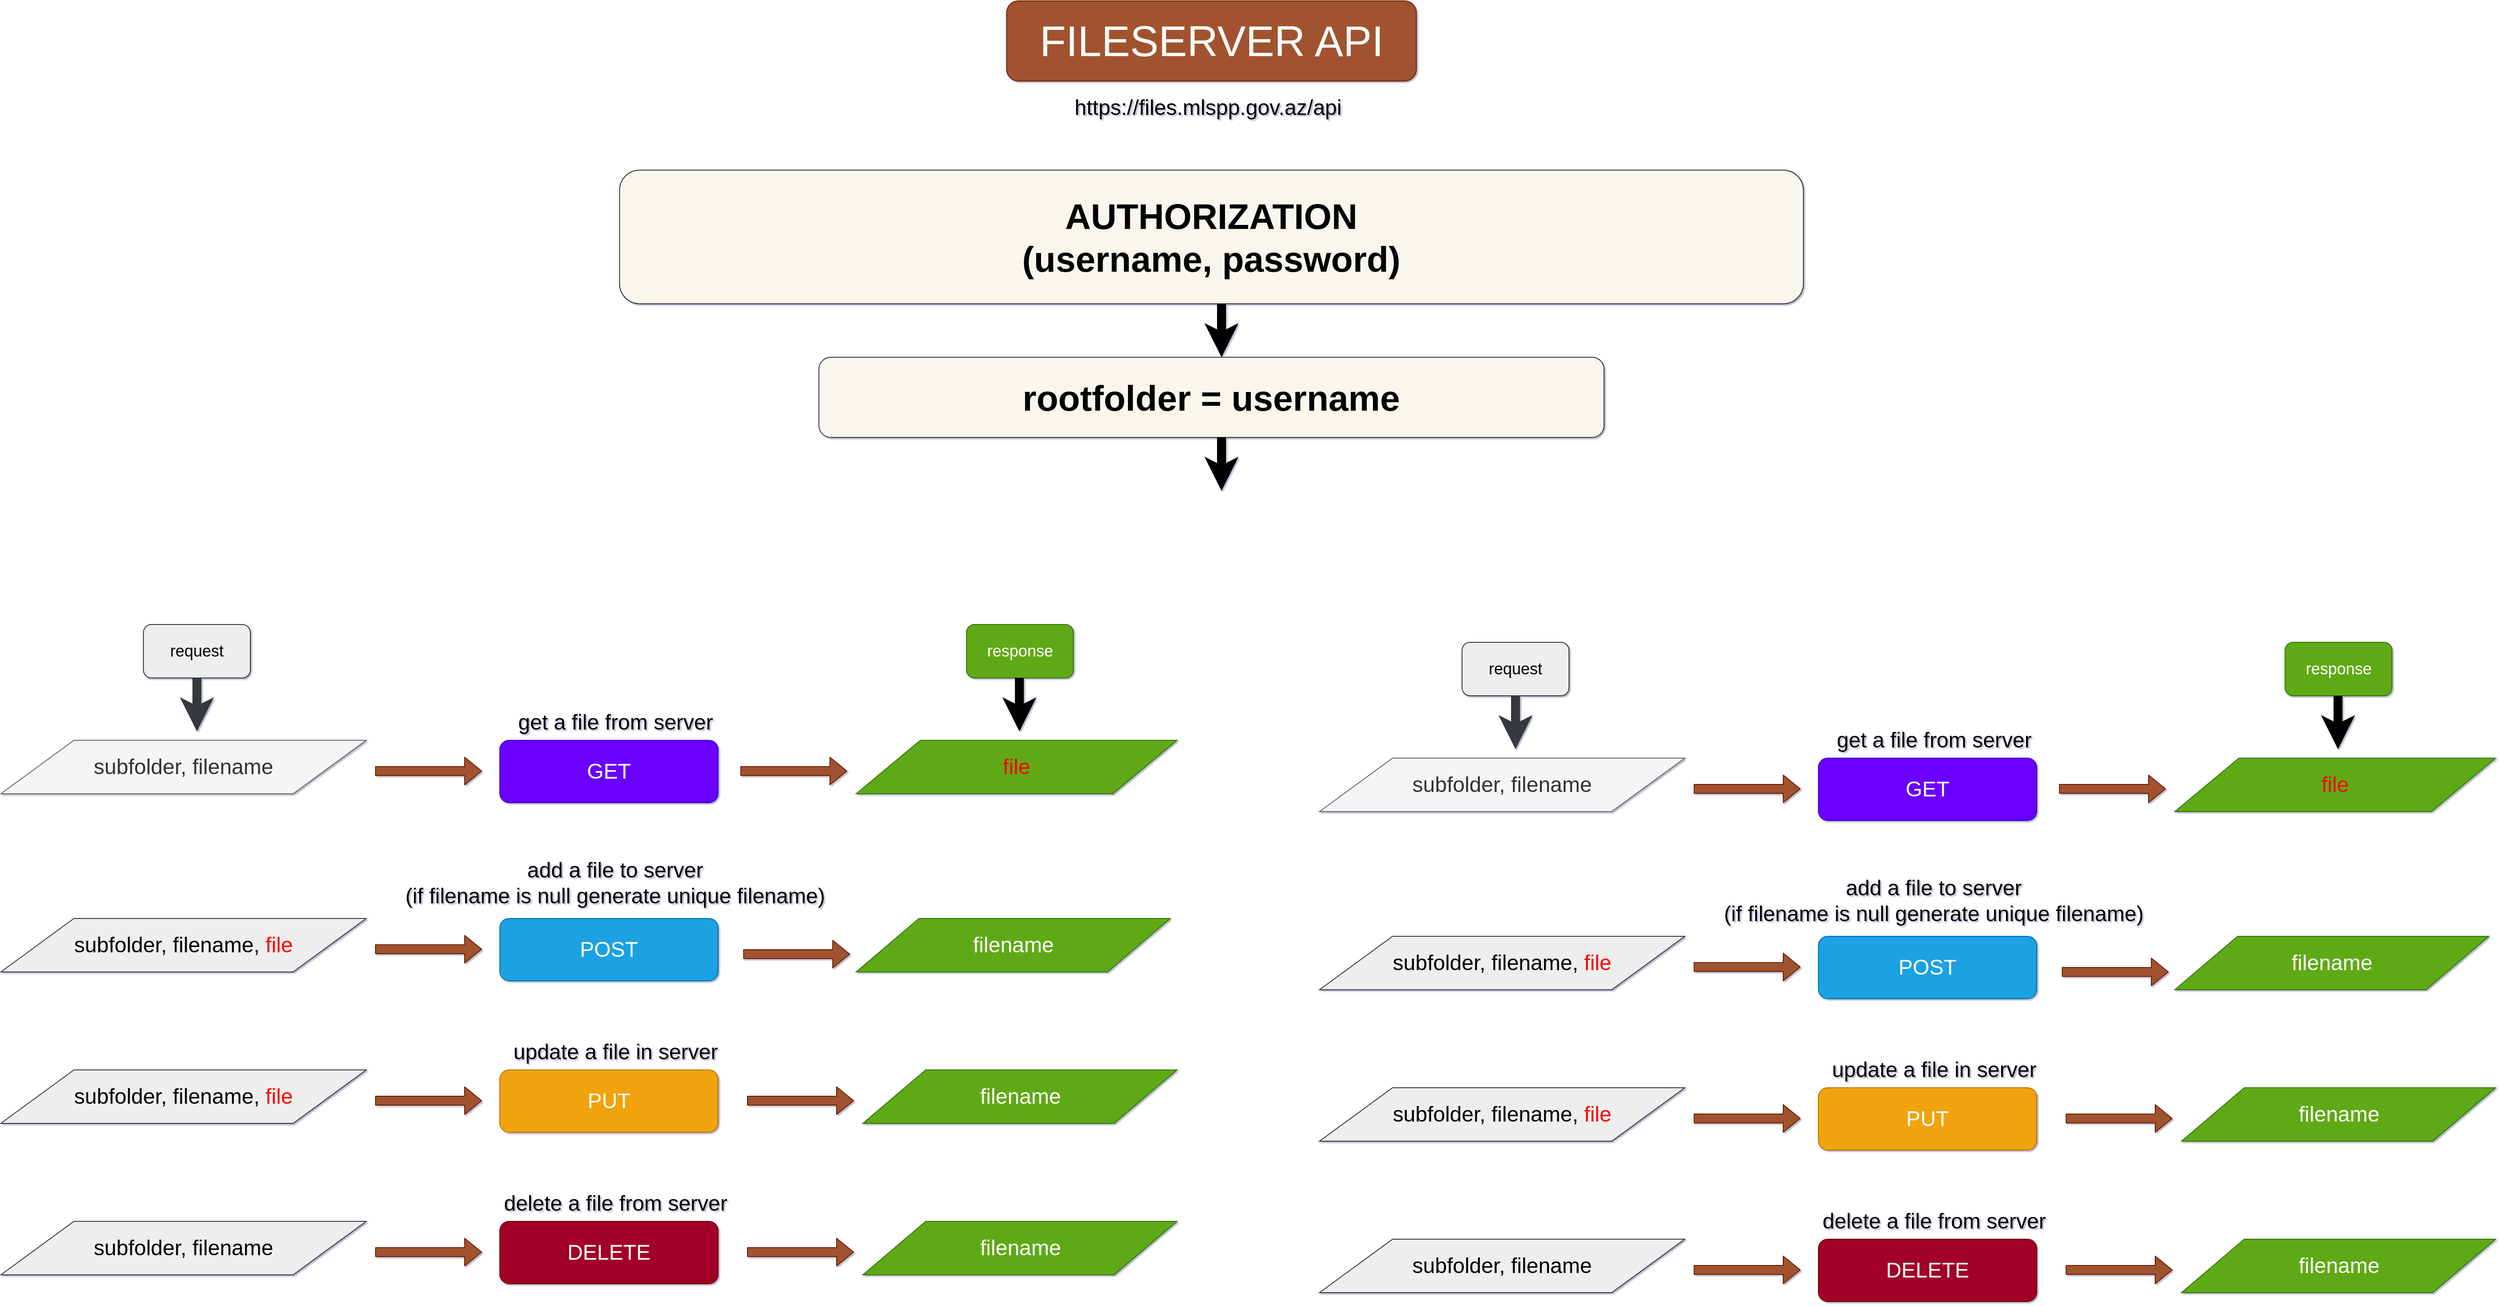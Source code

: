 <mxfile version="13.4.9" type="github">
  <diagram id="ee5q7pHl0pdBWp1s6GED" name="Page-1">
    <mxGraphModel dx="4637" dy="1877" grid="1" gridSize="10" guides="1" tooltips="1" connect="1" arrows="1" fold="1" page="0" pageScale="1" pageWidth="850" pageHeight="1100" background="none" math="0" shadow="1">
      <root>
        <mxCell id="0" />
        <mxCell id="1" parent="0" />
        <mxCell id="J2sVRKakkmMQEyNmL68_-4" value="&lt;font style=&quot;font-size: 24px&quot;&gt;GET&lt;/font&gt;" style="rounded=1;whiteSpace=wrap;html=1;fillColor=#6a00ff;strokeColor=#3700CC;fontColor=#FFFFFF;" parent="1" vertex="1">
          <mxGeometry x="-380" y="830" width="245" height="70" as="geometry" />
        </mxCell>
        <mxCell id="J2sVRKakkmMQEyNmL68_-9" value="https://files.mlspp.gov.az/api" style="text;html=1;strokeColor=none;fillColor=none;align=center;verticalAlign=middle;whiteSpace=wrap;rounded=0;fontSize=24;" parent="1" vertex="1">
          <mxGeometry x="350" y="110" width="130" height="20" as="geometry" />
        </mxCell>
        <mxCell id="J2sVRKakkmMQEyNmL68_-12" value="&lt;font style=&quot;font-size: 24px&quot;&gt;POST&lt;/font&gt;" style="rounded=1;whiteSpace=wrap;html=1;fillColor=#1ba1e2;strokeColor=#006EAF;fontColor=#ffffff;" parent="1" vertex="1">
          <mxGeometry x="-380" y="1030" width="245" height="70" as="geometry" />
        </mxCell>
        <mxCell id="J2sVRKakkmMQEyNmL68_-13" value="&lt;font style=&quot;font-size: 24px&quot;&gt;PUT&lt;/font&gt;" style="rounded=1;whiteSpace=wrap;html=1;fillColor=#f0a30a;strokeColor=#BD7000;fontColor=#ffffff;" parent="1" vertex="1">
          <mxGeometry x="-380" y="1200" width="245" height="70" as="geometry" />
        </mxCell>
        <mxCell id="J2sVRKakkmMQEyNmL68_-14" value="&lt;font style=&quot;font-size: 24px&quot;&gt;DELETE&lt;/font&gt;" style="rounded=1;whiteSpace=wrap;html=1;fillColor=#a20025;strokeColor=#6F0000;fontColor=#ffffff;" parent="1" vertex="1">
          <mxGeometry x="-380" y="1370" width="245" height="70" as="geometry" />
        </mxCell>
        <mxCell id="J2sVRKakkmMQEyNmL68_-18" value="subfolder, filename" style="shape=parallelogram;perimeter=parallelogramPerimeter;whiteSpace=wrap;html=1;fontSize=24;fillColor=#f5f5f5;strokeColor=#666666;fontColor=#333333;" parent="1" vertex="1">
          <mxGeometry x="-940" y="830" width="410" height="60" as="geometry" />
        </mxCell>
        <mxCell id="J2sVRKakkmMQEyNmL68_-19" value="&lt;font color=&quot;#ff0000&quot;&gt;file&lt;/font&gt;" style="shape=parallelogram;perimeter=parallelogramPerimeter;whiteSpace=wrap;html=1;fillColor=#60a917;fontSize=24;strokeColor=#2D7600;fontColor=#ffffff;" parent="1" vertex="1">
          <mxGeometry x="20" y="830" width="360" height="60" as="geometry" />
        </mxCell>
        <mxCell id="J2sVRKakkmMQEyNmL68_-20" value="" style="shape=flexArrow;endArrow=classic;html=1;fontSize=24;fillColor=#a0522d;strokeColor=#6D1F00;" parent="1" edge="1">
          <mxGeometry width="50" height="50" relative="1" as="geometry">
            <mxPoint x="-110" y="864.5" as="sourcePoint" />
            <mxPoint x="10" y="864.5" as="targetPoint" />
          </mxGeometry>
        </mxCell>
        <mxCell id="J2sVRKakkmMQEyNmL68_-21" value="" style="shape=flexArrow;endArrow=classic;html=1;fontSize=24;fillColor=#a0522d;strokeColor=#6D1F00;" parent="1" edge="1">
          <mxGeometry width="50" height="50" relative="1" as="geometry">
            <mxPoint x="-520" y="864.5" as="sourcePoint" />
            <mxPoint x="-400" y="864.5" as="targetPoint" />
          </mxGeometry>
        </mxCell>
        <mxCell id="J2sVRKakkmMQEyNmL68_-23" value="FILESERVER API" style="rounded=1;whiteSpace=wrap;html=1;fillColor=#a0522d;fontSize=48;strokeColor=#6D1F00;fontColor=#ffffff;" parent="1" vertex="1">
          <mxGeometry x="188.76" width="460" height="90" as="geometry" />
        </mxCell>
        <mxCell id="J2sVRKakkmMQEyNmL68_-24" value="subfolder, filename, &lt;font color=&quot;#ff0000&quot;&gt;file&lt;/font&gt;" style="shape=parallelogram;perimeter=parallelogramPerimeter;whiteSpace=wrap;html=1;fontSize=24;fillColor=#eeeeee;strokeColor=#36393d;" parent="1" vertex="1">
          <mxGeometry x="-940" y="1030" width="410" height="60" as="geometry" />
        </mxCell>
        <mxCell id="J2sVRKakkmMQEyNmL68_-25" value="" style="shape=flexArrow;endArrow=classic;html=1;fontSize=24;fillColor=#a0522d;strokeColor=#6D1F00;" parent="1" edge="1">
          <mxGeometry width="50" height="50" relative="1" as="geometry">
            <mxPoint x="-520" y="1064.5" as="sourcePoint" />
            <mxPoint x="-400" y="1064.5" as="targetPoint" />
          </mxGeometry>
        </mxCell>
        <mxCell id="J2sVRKakkmMQEyNmL68_-28" value="subfolder, filename, &lt;font color=&quot;#ff0000&quot;&gt;file&lt;/font&gt;" style="shape=parallelogram;perimeter=parallelogramPerimeter;whiteSpace=wrap;html=1;fontSize=24;fillColor=#eeeeee;strokeColor=#36393d;" parent="1" vertex="1">
          <mxGeometry x="-940" y="1200" width="410" height="60" as="geometry" />
        </mxCell>
        <mxCell id="J2sVRKakkmMQEyNmL68_-29" value="" style="shape=flexArrow;endArrow=classic;html=1;fontSize=24;fillColor=#a0522d;strokeColor=#6D1F00;" parent="1" edge="1">
          <mxGeometry width="50" height="50" relative="1" as="geometry">
            <mxPoint x="-520" y="1234.5" as="sourcePoint" />
            <mxPoint x="-400" y="1234.5" as="targetPoint" />
          </mxGeometry>
        </mxCell>
        <mxCell id="J2sVRKakkmMQEyNmL68_-30" value="filename" style="shape=parallelogram;perimeter=parallelogramPerimeter;whiteSpace=wrap;html=1;fillColor=#60a917;fontSize=24;strokeColor=#2D7600;fontColor=#ffffff;" parent="1" vertex="1">
          <mxGeometry x="27.5" y="1200" width="352.5" height="60" as="geometry" />
        </mxCell>
        <mxCell id="J2sVRKakkmMQEyNmL68_-31" value="" style="shape=flexArrow;endArrow=classic;html=1;fontSize=24;fillColor=#a0522d;strokeColor=#6D1F00;" parent="1" edge="1">
          <mxGeometry width="50" height="50" relative="1" as="geometry">
            <mxPoint x="-102.5" y="1234.5" as="sourcePoint" />
            <mxPoint x="17.5" y="1234.5" as="targetPoint" />
          </mxGeometry>
        </mxCell>
        <mxCell id="J2sVRKakkmMQEyNmL68_-32" value="subfolder, filename" style="shape=parallelogram;perimeter=parallelogramPerimeter;whiteSpace=wrap;html=1;fontSize=24;fillColor=#eeeeee;strokeColor=#36393d;" parent="1" vertex="1">
          <mxGeometry x="-940" y="1370" width="410" height="60" as="geometry" />
        </mxCell>
        <mxCell id="J2sVRKakkmMQEyNmL68_-33" value="" style="shape=flexArrow;endArrow=classic;html=1;fontSize=24;fillColor=#a0522d;strokeColor=#6D1F00;" parent="1" edge="1">
          <mxGeometry width="50" height="50" relative="1" as="geometry">
            <mxPoint x="-520" y="1404.5" as="sourcePoint" />
            <mxPoint x="-400" y="1404.5" as="targetPoint" />
          </mxGeometry>
        </mxCell>
        <mxCell id="J2sVRKakkmMQEyNmL68_-36" value="filename" style="shape=parallelogram;perimeter=parallelogramPerimeter;whiteSpace=wrap;html=1;fillColor=#60a917;fontSize=24;strokeColor=#2D7600;fontColor=#ffffff;" parent="1" vertex="1">
          <mxGeometry x="27.5" y="1370" width="352.5" height="60" as="geometry" />
        </mxCell>
        <mxCell id="J2sVRKakkmMQEyNmL68_-37" value="" style="shape=flexArrow;endArrow=classic;html=1;fontSize=24;fillColor=#a0522d;strokeColor=#6D1F00;" parent="1" edge="1">
          <mxGeometry width="50" height="50" relative="1" as="geometry">
            <mxPoint x="-102.5" y="1404.5" as="sourcePoint" />
            <mxPoint x="17.5" y="1404.5" as="targetPoint" />
          </mxGeometry>
        </mxCell>
        <mxCell id="J2sVRKakkmMQEyNmL68_-38" value="get a file from server" style="text;html=1;strokeColor=none;fillColor=none;align=center;verticalAlign=middle;whiteSpace=wrap;rounded=0;fontSize=24;" parent="1" vertex="1">
          <mxGeometry x="-390" y="800" width="280" height="20" as="geometry" />
        </mxCell>
        <mxCell id="J2sVRKakkmMQEyNmL68_-41" value="add a file to server&lt;br&gt;(if filename is null generate unique filename)" style="text;html=1;strokeColor=none;fillColor=none;align=center;verticalAlign=middle;whiteSpace=wrap;rounded=0;fontSize=24;" parent="1" vertex="1">
          <mxGeometry x="-491.56" y="980" width="483.12" height="20" as="geometry" />
        </mxCell>
        <mxCell id="J2sVRKakkmMQEyNmL68_-42" value="update a file in server" style="text;html=1;strokeColor=none;fillColor=none;align=center;verticalAlign=middle;whiteSpace=wrap;rounded=0;fontSize=24;" parent="1" vertex="1">
          <mxGeometry x="-390" y="1170" width="280" height="20" as="geometry" />
        </mxCell>
        <mxCell id="J2sVRKakkmMQEyNmL68_-44" value="delete a file from server" style="text;html=1;strokeColor=none;fillColor=none;align=center;verticalAlign=middle;whiteSpace=wrap;rounded=0;fontSize=24;" parent="1" vertex="1">
          <mxGeometry x="-390" y="1340" width="280" height="20" as="geometry" />
        </mxCell>
        <mxCell id="J2sVRKakkmMQEyNmL68_-46" value="filename" style="shape=parallelogram;perimeter=parallelogramPerimeter;whiteSpace=wrap;html=1;fillColor=#60a917;fontSize=24;strokeColor=#2D7600;fontColor=#ffffff;" parent="1" vertex="1">
          <mxGeometry x="20" y="1030" width="352.5" height="60" as="geometry" />
        </mxCell>
        <mxCell id="J2sVRKakkmMQEyNmL68_-53" value="request" style="rounded=1;whiteSpace=wrap;html=1;fontSize=18;fillColor=#eeeeee;strokeColor=#36393d;" parent="1" vertex="1">
          <mxGeometry x="-780" y="700" width="120" height="60" as="geometry" />
        </mxCell>
        <mxCell id="J2sVRKakkmMQEyNmL68_-55" value="response" style="rounded=1;whiteSpace=wrap;html=1;fillColor=#60a917;fontSize=18;strokeColor=#2D7600;fontColor=#ffffff;" parent="1" vertex="1">
          <mxGeometry x="143.75" y="700" width="120" height="60" as="geometry" />
        </mxCell>
        <mxCell id="J2sVRKakkmMQEyNmL68_-58" value="" style="endArrow=classic;html=1;fontSize=18;exitX=0.5;exitY=1;exitDx=0;exitDy=0;strokeWidth=10;fillColor=#eeeeee;strokeColor=#36393d;" parent="1" source="J2sVRKakkmMQEyNmL68_-53" edge="1">
          <mxGeometry width="50" height="50" relative="1" as="geometry">
            <mxPoint x="-710" y="810" as="sourcePoint" />
            <mxPoint x="-720" y="820" as="targetPoint" />
          </mxGeometry>
        </mxCell>
        <mxCell id="J2sVRKakkmMQEyNmL68_-60" value="" style="endArrow=classic;html=1;fontSize=18;exitX=0.5;exitY=1;exitDx=0;exitDy=0;strokeWidth=10;" parent="1" edge="1">
          <mxGeometry width="50" height="50" relative="1" as="geometry">
            <mxPoint x="203.16" y="760" as="sourcePoint" />
            <mxPoint x="203.16" y="820" as="targetPoint" />
          </mxGeometry>
        </mxCell>
        <mxCell id="J2sVRKakkmMQEyNmL68_-62" value="AUTHORIZATION&lt;br&gt;(username, password)" style="rounded=1;whiteSpace=wrap;html=1;fontSize=40;fillColor=#f9f7ed;strokeColor=#36393d;fontStyle=1" parent="1" vertex="1">
          <mxGeometry x="-245.62" y="190" width="1328.75" height="150" as="geometry" />
        </mxCell>
        <mxCell id="J2sVRKakkmMQEyNmL68_-63" value="rootfolder = username" style="rounded=1;whiteSpace=wrap;html=1;fontSize=40;fillColor=#f9f7ed;strokeColor=#36393d;fontStyle=1" parent="1" vertex="1">
          <mxGeometry x="-21.88" y="400" width="881.26" height="90" as="geometry" />
        </mxCell>
        <mxCell id="J2sVRKakkmMQEyNmL68_-66" value="" style="endArrow=classic;html=1;fontSize=18;exitX=0.5;exitY=1;exitDx=0;exitDy=0;strokeWidth=10;" parent="1" edge="1">
          <mxGeometry width="50" height="50" relative="1" as="geometry">
            <mxPoint x="430.0" y="340" as="sourcePoint" />
            <mxPoint x="430.0" y="400" as="targetPoint" />
          </mxGeometry>
        </mxCell>
        <mxCell id="J2sVRKakkmMQEyNmL68_-67" value="" style="endArrow=classic;html=1;fontSize=18;exitX=0.5;exitY=1;exitDx=0;exitDy=0;strokeWidth=10;" parent="1" edge="1">
          <mxGeometry width="50" height="50" relative="1" as="geometry">
            <mxPoint x="430.0" y="490" as="sourcePoint" />
            <mxPoint x="430.0" y="550" as="targetPoint" />
          </mxGeometry>
        </mxCell>
        <mxCell id="J2sVRKakkmMQEyNmL68_-68" value="" style="shape=flexArrow;endArrow=classic;html=1;fontSize=24;fillColor=#a0522d;strokeColor=#6D1F00;" parent="1" edge="1">
          <mxGeometry width="50" height="50" relative="1" as="geometry">
            <mxPoint x="-106.88" y="1070" as="sourcePoint" />
            <mxPoint x="13.12" y="1070" as="targetPoint" />
          </mxGeometry>
        </mxCell>
        <mxCell id="fU6XfB8MaYGxQXdTMVUw-1" value="&lt;font style=&quot;font-size: 24px&quot;&gt;GET&lt;/font&gt;" style="rounded=1;whiteSpace=wrap;html=1;fillColor=#6a00ff;strokeColor=#3700CC;fontColor=#FFFFFF;" vertex="1" parent="1">
          <mxGeometry x="1100" y="850" width="245" height="70" as="geometry" />
        </mxCell>
        <mxCell id="fU6XfB8MaYGxQXdTMVUw-2" value="&lt;font style=&quot;font-size: 24px&quot;&gt;POST&lt;/font&gt;" style="rounded=1;whiteSpace=wrap;html=1;fillColor=#1ba1e2;strokeColor=#006EAF;fontColor=#ffffff;" vertex="1" parent="1">
          <mxGeometry x="1100" y="1050" width="245" height="70" as="geometry" />
        </mxCell>
        <mxCell id="fU6XfB8MaYGxQXdTMVUw-3" value="&lt;font style=&quot;font-size: 24px&quot;&gt;PUT&lt;/font&gt;" style="rounded=1;whiteSpace=wrap;html=1;fillColor=#f0a30a;strokeColor=#BD7000;fontColor=#ffffff;" vertex="1" parent="1">
          <mxGeometry x="1100" y="1220" width="245" height="70" as="geometry" />
        </mxCell>
        <mxCell id="fU6XfB8MaYGxQXdTMVUw-4" value="&lt;font style=&quot;font-size: 24px&quot;&gt;DELETE&lt;/font&gt;" style="rounded=1;whiteSpace=wrap;html=1;fillColor=#a20025;strokeColor=#6F0000;fontColor=#ffffff;" vertex="1" parent="1">
          <mxGeometry x="1100" y="1390" width="245" height="70" as="geometry" />
        </mxCell>
        <mxCell id="fU6XfB8MaYGxQXdTMVUw-5" value="subfolder, filename" style="shape=parallelogram;perimeter=parallelogramPerimeter;whiteSpace=wrap;html=1;fontSize=24;fillColor=#f5f5f5;strokeColor=#666666;fontColor=#333333;" vertex="1" parent="1">
          <mxGeometry x="540" y="850" width="410" height="60" as="geometry" />
        </mxCell>
        <mxCell id="fU6XfB8MaYGxQXdTMVUw-6" value="&lt;font color=&quot;#ff0000&quot;&gt;file&lt;/font&gt;" style="shape=parallelogram;perimeter=parallelogramPerimeter;whiteSpace=wrap;html=1;fillColor=#60a917;fontSize=24;strokeColor=#2D7600;fontColor=#ffffff;" vertex="1" parent="1">
          <mxGeometry x="1500" y="850" width="360" height="60" as="geometry" />
        </mxCell>
        <mxCell id="fU6XfB8MaYGxQXdTMVUw-7" value="" style="shape=flexArrow;endArrow=classic;html=1;fontSize=24;fillColor=#a0522d;strokeColor=#6D1F00;" edge="1" parent="1">
          <mxGeometry width="50" height="50" relative="1" as="geometry">
            <mxPoint x="1370" y="884.5" as="sourcePoint" />
            <mxPoint x="1490" y="884.5" as="targetPoint" />
          </mxGeometry>
        </mxCell>
        <mxCell id="fU6XfB8MaYGxQXdTMVUw-8" value="" style="shape=flexArrow;endArrow=classic;html=1;fontSize=24;fillColor=#a0522d;strokeColor=#6D1F00;" edge="1" parent="1">
          <mxGeometry width="50" height="50" relative="1" as="geometry">
            <mxPoint x="960" y="884.5" as="sourcePoint" />
            <mxPoint x="1080" y="884.5" as="targetPoint" />
          </mxGeometry>
        </mxCell>
        <mxCell id="fU6XfB8MaYGxQXdTMVUw-9" value="subfolder, filename, &lt;font color=&quot;#ff0000&quot;&gt;file&lt;/font&gt;" style="shape=parallelogram;perimeter=parallelogramPerimeter;whiteSpace=wrap;html=1;fontSize=24;fillColor=#eeeeee;strokeColor=#36393d;" vertex="1" parent="1">
          <mxGeometry x="540" y="1050" width="410" height="60" as="geometry" />
        </mxCell>
        <mxCell id="fU6XfB8MaYGxQXdTMVUw-10" value="" style="shape=flexArrow;endArrow=classic;html=1;fontSize=24;fillColor=#a0522d;strokeColor=#6D1F00;" edge="1" parent="1">
          <mxGeometry width="50" height="50" relative="1" as="geometry">
            <mxPoint x="960" y="1084.5" as="sourcePoint" />
            <mxPoint x="1080" y="1084.5" as="targetPoint" />
          </mxGeometry>
        </mxCell>
        <mxCell id="fU6XfB8MaYGxQXdTMVUw-11" value="subfolder, filename, &lt;font color=&quot;#ff0000&quot;&gt;file&lt;/font&gt;" style="shape=parallelogram;perimeter=parallelogramPerimeter;whiteSpace=wrap;html=1;fontSize=24;fillColor=#eeeeee;strokeColor=#36393d;" vertex="1" parent="1">
          <mxGeometry x="540" y="1220" width="410" height="60" as="geometry" />
        </mxCell>
        <mxCell id="fU6XfB8MaYGxQXdTMVUw-12" value="" style="shape=flexArrow;endArrow=classic;html=1;fontSize=24;fillColor=#a0522d;strokeColor=#6D1F00;" edge="1" parent="1">
          <mxGeometry width="50" height="50" relative="1" as="geometry">
            <mxPoint x="960" y="1254.5" as="sourcePoint" />
            <mxPoint x="1080" y="1254.5" as="targetPoint" />
          </mxGeometry>
        </mxCell>
        <mxCell id="fU6XfB8MaYGxQXdTMVUw-13" value="filename" style="shape=parallelogram;perimeter=parallelogramPerimeter;whiteSpace=wrap;html=1;fillColor=#60a917;fontSize=24;strokeColor=#2D7600;fontColor=#ffffff;" vertex="1" parent="1">
          <mxGeometry x="1507.5" y="1220" width="352.5" height="60" as="geometry" />
        </mxCell>
        <mxCell id="fU6XfB8MaYGxQXdTMVUw-14" value="" style="shape=flexArrow;endArrow=classic;html=1;fontSize=24;fillColor=#a0522d;strokeColor=#6D1F00;" edge="1" parent="1">
          <mxGeometry width="50" height="50" relative="1" as="geometry">
            <mxPoint x="1377.5" y="1254.5" as="sourcePoint" />
            <mxPoint x="1497.5" y="1254.5" as="targetPoint" />
          </mxGeometry>
        </mxCell>
        <mxCell id="fU6XfB8MaYGxQXdTMVUw-15" value="subfolder, filename" style="shape=parallelogram;perimeter=parallelogramPerimeter;whiteSpace=wrap;html=1;fontSize=24;fillColor=#eeeeee;strokeColor=#36393d;" vertex="1" parent="1">
          <mxGeometry x="540" y="1390" width="410" height="60" as="geometry" />
        </mxCell>
        <mxCell id="fU6XfB8MaYGxQXdTMVUw-16" value="" style="shape=flexArrow;endArrow=classic;html=1;fontSize=24;fillColor=#a0522d;strokeColor=#6D1F00;" edge="1" parent="1">
          <mxGeometry width="50" height="50" relative="1" as="geometry">
            <mxPoint x="960" y="1424.5" as="sourcePoint" />
            <mxPoint x="1080" y="1424.5" as="targetPoint" />
          </mxGeometry>
        </mxCell>
        <mxCell id="fU6XfB8MaYGxQXdTMVUw-17" value="filename" style="shape=parallelogram;perimeter=parallelogramPerimeter;whiteSpace=wrap;html=1;fillColor=#60a917;fontSize=24;strokeColor=#2D7600;fontColor=#ffffff;" vertex="1" parent="1">
          <mxGeometry x="1507.5" y="1390" width="352.5" height="60" as="geometry" />
        </mxCell>
        <mxCell id="fU6XfB8MaYGxQXdTMVUw-18" value="" style="shape=flexArrow;endArrow=classic;html=1;fontSize=24;fillColor=#a0522d;strokeColor=#6D1F00;" edge="1" parent="1">
          <mxGeometry width="50" height="50" relative="1" as="geometry">
            <mxPoint x="1377.5" y="1424.5" as="sourcePoint" />
            <mxPoint x="1497.5" y="1424.5" as="targetPoint" />
          </mxGeometry>
        </mxCell>
        <mxCell id="fU6XfB8MaYGxQXdTMVUw-19" value="get a file from server" style="text;html=1;strokeColor=none;fillColor=none;align=center;verticalAlign=middle;whiteSpace=wrap;rounded=0;fontSize=24;" vertex="1" parent="1">
          <mxGeometry x="1090" y="820" width="280" height="20" as="geometry" />
        </mxCell>
        <mxCell id="fU6XfB8MaYGxQXdTMVUw-20" value="add a file to server&lt;br&gt;(if filename is null generate unique filename)" style="text;html=1;strokeColor=none;fillColor=none;align=center;verticalAlign=middle;whiteSpace=wrap;rounded=0;fontSize=24;" vertex="1" parent="1">
          <mxGeometry x="988.44" y="1000" width="483.12" height="20" as="geometry" />
        </mxCell>
        <mxCell id="fU6XfB8MaYGxQXdTMVUw-21" value="update a file in server" style="text;html=1;strokeColor=none;fillColor=none;align=center;verticalAlign=middle;whiteSpace=wrap;rounded=0;fontSize=24;" vertex="1" parent="1">
          <mxGeometry x="1090" y="1190" width="280" height="20" as="geometry" />
        </mxCell>
        <mxCell id="fU6XfB8MaYGxQXdTMVUw-22" value="delete a file from server" style="text;html=1;strokeColor=none;fillColor=none;align=center;verticalAlign=middle;whiteSpace=wrap;rounded=0;fontSize=24;" vertex="1" parent="1">
          <mxGeometry x="1090" y="1360" width="280" height="20" as="geometry" />
        </mxCell>
        <mxCell id="fU6XfB8MaYGxQXdTMVUw-23" value="filename" style="shape=parallelogram;perimeter=parallelogramPerimeter;whiteSpace=wrap;html=1;fillColor=#60a917;fontSize=24;strokeColor=#2D7600;fontColor=#ffffff;" vertex="1" parent="1">
          <mxGeometry x="1500" y="1050" width="352.5" height="60" as="geometry" />
        </mxCell>
        <mxCell id="fU6XfB8MaYGxQXdTMVUw-24" value="request" style="rounded=1;whiteSpace=wrap;html=1;fontSize=18;fillColor=#eeeeee;strokeColor=#36393d;" vertex="1" parent="1">
          <mxGeometry x="700" y="720" width="120" height="60" as="geometry" />
        </mxCell>
        <mxCell id="fU6XfB8MaYGxQXdTMVUw-25" value="response" style="rounded=1;whiteSpace=wrap;html=1;fillColor=#60a917;fontSize=18;strokeColor=#2D7600;fontColor=#ffffff;" vertex="1" parent="1">
          <mxGeometry x="1623.75" y="720" width="120" height="60" as="geometry" />
        </mxCell>
        <mxCell id="fU6XfB8MaYGxQXdTMVUw-26" value="" style="endArrow=classic;html=1;fontSize=18;exitX=0.5;exitY=1;exitDx=0;exitDy=0;strokeWidth=10;fillColor=#eeeeee;strokeColor=#36393d;" edge="1" source="fU6XfB8MaYGxQXdTMVUw-24" parent="1">
          <mxGeometry width="50" height="50" relative="1" as="geometry">
            <mxPoint x="770" y="830" as="sourcePoint" />
            <mxPoint x="760" y="840" as="targetPoint" />
          </mxGeometry>
        </mxCell>
        <mxCell id="fU6XfB8MaYGxQXdTMVUw-27" value="" style="endArrow=classic;html=1;fontSize=18;exitX=0.5;exitY=1;exitDx=0;exitDy=0;strokeWidth=10;" edge="1" parent="1">
          <mxGeometry width="50" height="50" relative="1" as="geometry">
            <mxPoint x="1683.16" y="780" as="sourcePoint" />
            <mxPoint x="1683.16" y="840" as="targetPoint" />
          </mxGeometry>
        </mxCell>
        <mxCell id="fU6XfB8MaYGxQXdTMVUw-28" value="" style="shape=flexArrow;endArrow=classic;html=1;fontSize=24;fillColor=#a0522d;strokeColor=#6D1F00;" edge="1" parent="1">
          <mxGeometry width="50" height="50" relative="1" as="geometry">
            <mxPoint x="1373.12" y="1090" as="sourcePoint" />
            <mxPoint x="1493.12" y="1090" as="targetPoint" />
          </mxGeometry>
        </mxCell>
      </root>
    </mxGraphModel>
  </diagram>
</mxfile>
